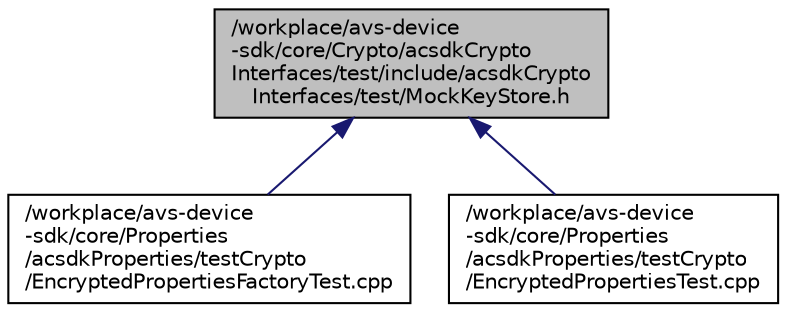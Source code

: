 digraph "/workplace/avs-device-sdk/core/Crypto/acsdkCryptoInterfaces/test/include/acsdkCryptoInterfaces/test/MockKeyStore.h"
{
  edge [fontname="Helvetica",fontsize="10",labelfontname="Helvetica",labelfontsize="10"];
  node [fontname="Helvetica",fontsize="10",shape=record];
  Node8 [label="/workplace/avs-device\l-sdk/core/Crypto/acsdkCrypto\lInterfaces/test/include/acsdkCrypto\lInterfaces/test/MockKeyStore.h",height=0.2,width=0.4,color="black", fillcolor="grey75", style="filled", fontcolor="black"];
  Node8 -> Node9 [dir="back",color="midnightblue",fontsize="10",style="solid",fontname="Helvetica"];
  Node9 [label="/workplace/avs-device\l-sdk/core/Properties\l/acsdkProperties/testCrypto\l/EncryptedPropertiesFactoryTest.cpp",height=0.2,width=0.4,color="black", fillcolor="white", style="filled",URL="$_encrypted_properties_factory_test_8cpp.html"];
  Node8 -> Node10 [dir="back",color="midnightblue",fontsize="10",style="solid",fontname="Helvetica"];
  Node10 [label="/workplace/avs-device\l-sdk/core/Properties\l/acsdkProperties/testCrypto\l/EncryptedPropertiesTest.cpp",height=0.2,width=0.4,color="black", fillcolor="white", style="filled",URL="$_encrypted_properties_test_8cpp.html"];
}
